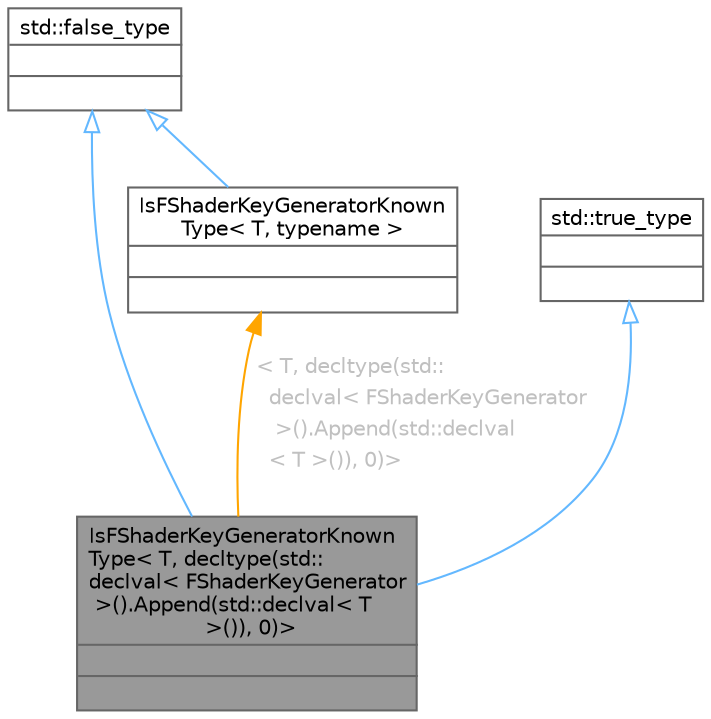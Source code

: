 digraph "IsFShaderKeyGeneratorKnownType&lt; T, decltype(std::declval&lt; FShaderKeyGenerator &gt;().Append(std::declval&lt; T &gt;()), 0)&gt;"
{
 // INTERACTIVE_SVG=YES
 // LATEX_PDF_SIZE
  bgcolor="transparent";
  edge [fontname=Helvetica,fontsize=10,labelfontname=Helvetica,labelfontsize=10];
  node [fontname=Helvetica,fontsize=10,shape=box,height=0.2,width=0.4];
  Node1 [id="Node000001",shape=plain,label=<<TABLE CELLBORDER="0" BORDER="1"><TR><TD COLSPAN="2" CELLPADDING="1" CELLSPACING="0">IsFShaderKeyGeneratorKnown<BR ALIGN="LEFT"/>Type&lt; T, decltype(std::<BR ALIGN="LEFT"/>declval&lt; FShaderKeyGenerator<BR ALIGN="LEFT"/> &gt;().Append(std::declval&lt; T<BR ALIGN="LEFT"/> &gt;()), 0)&gt;</TD></TR>
<HR/>
<TR><TD COLSPAN="2" CELLPADDING="1" CELLSPACING="0">&nbsp;</TD></TR>
<HR/>
<TR><TD COLSPAN="2" CELLPADDING="1" CELLSPACING="0">&nbsp;</TD></TR>
</TABLE>>
,height=0.2,width=0.4,color="gray40", fillcolor="grey60", style="filled", fontcolor="black",tooltip="Template override for struct used in std::enable_if to report whether a type is a FShaderKeyGenerator..."];
  Node2 -> Node1 [id="edge1_Node000001_Node000002",dir="back",color="steelblue1",style="solid",tooltip=" ",arrowtail="onormal"];
  Node2 [id="Node000002",shape=plain,label=<<TABLE CELLBORDER="0" BORDER="1"><TR><TD COLSPAN="2" CELLPADDING="1" CELLSPACING="0">std::false_type</TD></TR>
<HR/>
<TR><TD COLSPAN="2" CELLPADDING="1" CELLSPACING="0">&nbsp;</TD></TR>
<HR/>
<TR><TD COLSPAN="2" CELLPADDING="1" CELLSPACING="0">&nbsp;</TD></TR>
</TABLE>>
,height=0.2,width=0.4,color="gray40", fillcolor="white", style="filled",tooltip=" "];
  Node3 -> Node1 [id="edge2_Node000001_Node000003",dir="back",color="steelblue1",style="solid",tooltip=" ",arrowtail="onormal"];
  Node3 [id="Node000003",shape=plain,label=<<TABLE CELLBORDER="0" BORDER="1"><TR><TD COLSPAN="2" CELLPADDING="1" CELLSPACING="0">std::true_type</TD></TR>
<HR/>
<TR><TD COLSPAN="2" CELLPADDING="1" CELLSPACING="0">&nbsp;</TD></TR>
<HR/>
<TR><TD COLSPAN="2" CELLPADDING="1" CELLSPACING="0">&nbsp;</TD></TR>
</TABLE>>
,height=0.2,width=0.4,color="gray40", fillcolor="white", style="filled",tooltip=" "];
  Node4 -> Node1 [id="edge3_Node000001_Node000004",dir="back",color="orange",style="solid",tooltip=" ",label=<<TABLE CELLBORDER="0" BORDER="0"><TR><TD VALIGN="top" ALIGN="LEFT" CELLPADDING="1" CELLSPACING="0">&lt; T, decltype(std::</TD></TR>
<TR><TD VALIGN="top" ALIGN="LEFT" CELLPADDING="1" CELLSPACING="0">&nbsp;&nbsp;declval&lt; FShaderKeyGenerator</TD></TR>
<TR><TD VALIGN="top" ALIGN="LEFT" CELLPADDING="1" CELLSPACING="0">&nbsp;&nbsp; &gt;().Append(std::declval</TD></TR>
<TR><TD VALIGN="top" ALIGN="LEFT" CELLPADDING="1" CELLSPACING="0">&nbsp;&nbsp;&lt; T &gt;()), 0)&gt;</TD></TR>
</TABLE>> ,fontcolor="grey" ];
  Node4 [id="Node000004",shape=plain,label=<<TABLE CELLBORDER="0" BORDER="1"><TR><TD COLSPAN="2" CELLPADDING="1" CELLSPACING="0">IsFShaderKeyGeneratorKnown<BR ALIGN="LEFT"/>Type&lt; T, typename &gt;</TD></TR>
<HR/>
<TR><TD COLSPAN="2" CELLPADDING="1" CELLSPACING="0">&nbsp;</TD></TR>
<HR/>
<TR><TD COLSPAN="2" CELLPADDING="1" CELLSPACING="0">&nbsp;</TD></TR>
</TABLE>>
,height=0.2,width=0.4,color="gray40", fillcolor="white", style="filled",URL="$d3/d03/structIsFShaderKeyGeneratorKnownType.html",tooltip="Template override for struct used in std::enable_if to report whether a type is a FShaderKeyGenerator..."];
  Node2 -> Node4 [id="edge4_Node000004_Node000002",dir="back",color="steelblue1",style="solid",tooltip=" ",arrowtail="onormal"];
}
